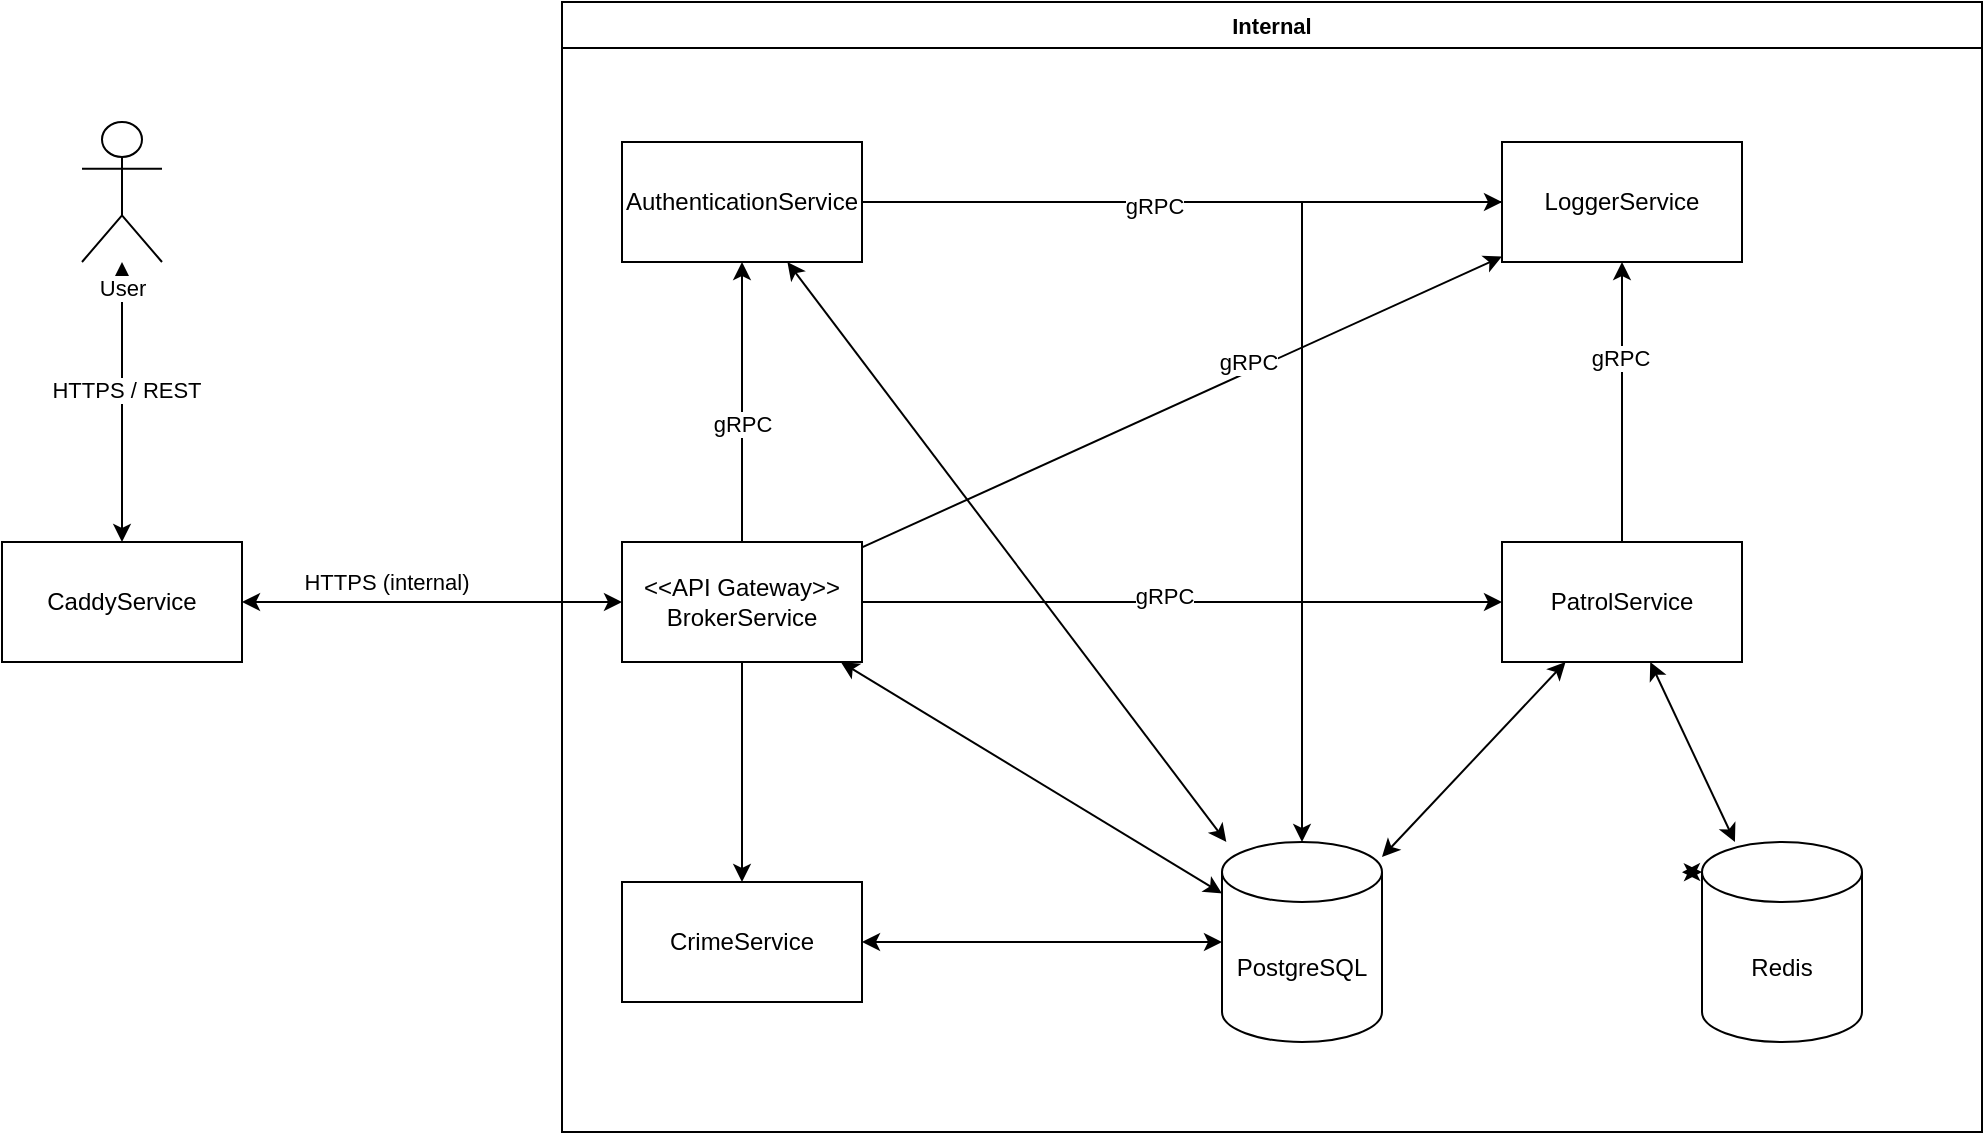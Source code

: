 <mxfile version="28.0.4">
  <diagram name="Page-1" id="XnG-IYgX_L8byGt_gU5g">
    <mxGraphModel dx="1226" dy="1219" grid="1" gridSize="10" guides="1" tooltips="1" connect="1" arrows="1" fold="1" page="1" pageScale="1" pageWidth="1100" pageHeight="850" math="0" shadow="0">
      <root>
        <mxCell id="0" />
        <mxCell id="1" parent="0" />
        <mxCell id="DzNfhPWenCzr4p_PvwjN-20" style="edgeStyle=none;shape=connector;rounded=0;orthogonalLoop=1;jettySize=auto;html=1;strokeColor=default;align=center;verticalAlign=middle;fontFamily=Helvetica;fontSize=11;fontColor=default;labelBackgroundColor=default;startArrow=classic;startFill=1;endArrow=classic;" parent="1" source="DzNfhPWenCzr4p_PvwjN-27" target="DzNfhPWenCzr4p_PvwjN-21" edge="1">
          <mxGeometry relative="1" as="geometry">
            <mxPoint x="-260" y="500" as="targetPoint" />
          </mxGeometry>
        </mxCell>
        <mxCell id="DzNfhPWenCzr4p_PvwjN-22" value="HTTPS / REST" style="edgeLabel;html=1;align=center;verticalAlign=middle;resizable=0;points=[];fontFamily=Helvetica;fontSize=11;fontColor=default;labelBackgroundColor=default;" parent="DzNfhPWenCzr4p_PvwjN-20" vertex="1" connectable="0">
          <mxGeometry x="0.085" y="-2" relative="1" as="geometry">
            <mxPoint as="offset" />
          </mxGeometry>
        </mxCell>
        <mxCell id="DzNfhPWenCzr4p_PvwjN-21" value="User" style="shape=umlActor;verticalLabelPosition=bottom;verticalAlign=top;html=1;outlineConnect=0;fontFamily=Helvetica;fontSize=11;fontColor=default;labelBackgroundColor=default;" parent="1" vertex="1">
          <mxGeometry x="80" y="220" width="40" height="70" as="geometry" />
        </mxCell>
        <mxCell id="DzNfhPWenCzr4p_PvwjN-40" style="edgeStyle=none;shape=connector;rounded=0;orthogonalLoop=1;jettySize=auto;html=1;strokeColor=default;align=center;verticalAlign=middle;fontFamily=Helvetica;fontSize=11;fontColor=default;labelBackgroundColor=default;startArrow=classic;startFill=1;endArrow=classic;" parent="1" source="DzNfhPWenCzr4p_PvwjN-27" target="DzNfhPWenCzr4p_PvwjN-8" edge="1">
          <mxGeometry relative="1" as="geometry" />
        </mxCell>
        <mxCell id="DzNfhPWenCzr4p_PvwjN-41" value="HTTPS (internal)" style="edgeLabel;html=1;align=center;verticalAlign=middle;resizable=0;points=[];fontFamily=Helvetica;fontSize=11;fontColor=default;labelBackgroundColor=default;" parent="DzNfhPWenCzr4p_PvwjN-40" vertex="1" connectable="0">
          <mxGeometry x="-0.504" y="1" relative="1" as="geometry">
            <mxPoint x="25" y="-9" as="offset" />
          </mxGeometry>
        </mxCell>
        <mxCell id="DzNfhPWenCzr4p_PvwjN-27" value="&lt;div&gt;&lt;span style=&quot;background-color: transparent; color: light-dark(rgb(0, 0, 0), rgb(255, 255, 255));&quot;&gt;CaddyService&lt;/span&gt;&lt;/div&gt;" style="rounded=0;whiteSpace=wrap;html=1;" parent="1" vertex="1">
          <mxGeometry x="40" y="430" width="120" height="60" as="geometry" />
        </mxCell>
        <mxCell id="DzNfhPWenCzr4p_PvwjN-32" value="Internal" style="swimlane;whiteSpace=wrap;html=1;fontFamily=Helvetica;fontSize=11;fontColor=default;labelBackgroundColor=default;" parent="1" vertex="1">
          <mxGeometry x="320" y="160" width="710" height="565" as="geometry" />
        </mxCell>
        <mxCell id="DzNfhPWenCzr4p_PvwjN-9" style="shape=connector;rounded=0;orthogonalLoop=1;jettySize=auto;html=1;strokeColor=default;align=center;verticalAlign=middle;fontFamily=Helvetica;fontSize=11;fontColor=default;labelBackgroundColor=default;startArrow=classic;startFill=1;endArrow=classic;" parent="DzNfhPWenCzr4p_PvwjN-32" source="DzNfhPWenCzr4p_PvwjN-1" target="DzNfhPWenCzr4p_PvwjN-8" edge="1">
          <mxGeometry relative="1" as="geometry" />
        </mxCell>
        <mxCell id="DzNfhPWenCzr4p_PvwjN-24" style="edgeStyle=none;shape=connector;rounded=0;orthogonalLoop=1;jettySize=auto;html=1;strokeColor=default;align=center;verticalAlign=middle;fontFamily=Helvetica;fontSize=11;fontColor=default;labelBackgroundColor=default;startArrow=classic;startFill=1;endArrow=classic;" parent="DzNfhPWenCzr4p_PvwjN-32" source="DzNfhPWenCzr4p_PvwjN-1" target="DzNfhPWenCzr4p_PvwjN-14" edge="1">
          <mxGeometry relative="1" as="geometry" />
        </mxCell>
        <mxCell id="DzNfhPWenCzr4p_PvwjN-1" value="PostgreSQL" style="shape=cylinder3;whiteSpace=wrap;html=1;boundedLbl=1;backgroundOutline=1;size=15;" parent="DzNfhPWenCzr4p_PvwjN-32" vertex="1">
          <mxGeometry x="330" y="420" width="80" height="100" as="geometry" />
        </mxCell>
        <mxCell id="DzNfhPWenCzr4p_PvwjN-5" style="rounded=0;orthogonalLoop=1;jettySize=auto;html=1;startArrow=classic;startFill=1;" parent="DzNfhPWenCzr4p_PvwjN-32" source="DzNfhPWenCzr4p_PvwjN-7" target="DzNfhPWenCzr4p_PvwjN-1" edge="1">
          <mxGeometry relative="1" as="geometry">
            <mxPoint x="110" y="50" as="sourcePoint" />
          </mxGeometry>
        </mxCell>
        <mxCell id="DzNfhPWenCzr4p_PvwjN-13" style="edgeStyle=none;shape=connector;rounded=0;orthogonalLoop=1;jettySize=auto;html=1;strokeColor=default;align=center;verticalAlign=middle;fontFamily=Helvetica;fontSize=11;fontColor=default;labelBackgroundColor=default;startArrow=none;startFill=0;endArrow=classic;" parent="DzNfhPWenCzr4p_PvwjN-32" source="DzNfhPWenCzr4p_PvwjN-7" target="DzNfhPWenCzr4p_PvwjN-10" edge="1">
          <mxGeometry relative="1" as="geometry" />
        </mxCell>
        <mxCell id="DzNfhPWenCzr4p_PvwjN-17" value="gRPC" style="edgeLabel;html=1;align=center;verticalAlign=middle;resizable=0;points=[];fontFamily=Helvetica;fontSize=11;fontColor=default;labelBackgroundColor=default;" parent="DzNfhPWenCzr4p_PvwjN-13" vertex="1" connectable="0">
          <mxGeometry x="-0.087" y="-2" relative="1" as="geometry">
            <mxPoint as="offset" />
          </mxGeometry>
        </mxCell>
        <mxCell id="DzNfhPWenCzr4p_PvwjN-7" value="AuthenticationService" style="rounded=0;whiteSpace=wrap;html=1;" parent="DzNfhPWenCzr4p_PvwjN-32" vertex="1">
          <mxGeometry x="30" y="70" width="120" height="60" as="geometry" />
        </mxCell>
        <mxCell id="DzNfhPWenCzr4p_PvwjN-12" style="shape=connector;rounded=0;orthogonalLoop=1;jettySize=auto;html=1;strokeColor=default;align=center;verticalAlign=middle;fontFamily=Helvetica;fontSize=11;fontColor=default;labelBackgroundColor=default;startArrow=none;startFill=0;endArrow=classic;" parent="DzNfhPWenCzr4p_PvwjN-32" source="DzNfhPWenCzr4p_PvwjN-8" target="DzNfhPWenCzr4p_PvwjN-10" edge="1">
          <mxGeometry relative="1" as="geometry" />
        </mxCell>
        <mxCell id="DzNfhPWenCzr4p_PvwjN-18" value="gRPC" style="edgeLabel;html=1;align=center;verticalAlign=middle;resizable=0;points=[];fontFamily=Helvetica;fontSize=11;fontColor=default;labelBackgroundColor=default;" parent="DzNfhPWenCzr4p_PvwjN-12" vertex="1" connectable="0">
          <mxGeometry x="0.211" y="3" relative="1" as="geometry">
            <mxPoint y="-2" as="offset" />
          </mxGeometry>
        </mxCell>
        <mxCell id="DzNfhPWenCzr4p_PvwjN-23" style="edgeStyle=none;shape=connector;rounded=0;orthogonalLoop=1;jettySize=auto;html=1;strokeColor=default;align=center;verticalAlign=middle;fontFamily=Helvetica;fontSize=11;fontColor=default;labelBackgroundColor=default;startArrow=none;startFill=0;endArrow=classic;" parent="DzNfhPWenCzr4p_PvwjN-32" source="DzNfhPWenCzr4p_PvwjN-8" target="DzNfhPWenCzr4p_PvwjN-14" edge="1">
          <mxGeometry relative="1" as="geometry" />
        </mxCell>
        <mxCell id="DzNfhPWenCzr4p_PvwjN-34" style="edgeStyle=none;shape=connector;rounded=0;orthogonalLoop=1;jettySize=auto;html=1;strokeColor=default;align=center;verticalAlign=middle;fontFamily=Helvetica;fontSize=11;fontColor=default;labelBackgroundColor=default;startArrow=none;startFill=0;endArrow=classic;" parent="DzNfhPWenCzr4p_PvwjN-32" source="DzNfhPWenCzr4p_PvwjN-8" target="DzNfhPWenCzr4p_PvwjN-25" edge="1">
          <mxGeometry relative="1" as="geometry" />
        </mxCell>
        <mxCell id="DzNfhPWenCzr4p_PvwjN-37" value="gRPC" style="edgeLabel;html=1;align=center;verticalAlign=middle;resizable=0;points=[];fontFamily=Helvetica;fontSize=11;fontColor=default;labelBackgroundColor=default;" parent="DzNfhPWenCzr4p_PvwjN-34" vertex="1" connectable="0">
          <mxGeometry x="-0.058" y="3" relative="1" as="geometry">
            <mxPoint as="offset" />
          </mxGeometry>
        </mxCell>
        <mxCell id="DzNfhPWenCzr4p_PvwjN-35" style="edgeStyle=none;shape=connector;rounded=0;orthogonalLoop=1;jettySize=auto;html=1;strokeColor=default;align=center;verticalAlign=middle;fontFamily=Helvetica;fontSize=11;fontColor=default;labelBackgroundColor=default;startArrow=none;startFill=0;endArrow=classic;" parent="DzNfhPWenCzr4p_PvwjN-32" source="DzNfhPWenCzr4p_PvwjN-8" target="DzNfhPWenCzr4p_PvwjN-7" edge="1">
          <mxGeometry relative="1" as="geometry" />
        </mxCell>
        <mxCell id="DzNfhPWenCzr4p_PvwjN-36" value="gRPC" style="edgeLabel;html=1;align=center;verticalAlign=middle;resizable=0;points=[];fontFamily=Helvetica;fontSize=11;fontColor=default;labelBackgroundColor=default;" parent="DzNfhPWenCzr4p_PvwjN-35" vertex="1" connectable="0">
          <mxGeometry x="-0.151" relative="1" as="geometry">
            <mxPoint as="offset" />
          </mxGeometry>
        </mxCell>
        <mxCell id="DzNfhPWenCzr4p_PvwjN-8" value="&lt;div&gt;&amp;lt;&amp;lt;API Gateway&amp;gt;&amp;gt;&lt;/div&gt;BrokerService" style="rounded=0;whiteSpace=wrap;html=1;" parent="DzNfhPWenCzr4p_PvwjN-32" vertex="1">
          <mxGeometry x="30" y="270" width="120" height="60" as="geometry" />
        </mxCell>
        <mxCell id="z60ils4tsBP9avSa6V37-1" style="edgeStyle=orthogonalEdgeStyle;rounded=0;orthogonalLoop=1;jettySize=auto;html=1;" edge="1" parent="DzNfhPWenCzr4p_PvwjN-32" source="DzNfhPWenCzr4p_PvwjN-10" target="DzNfhPWenCzr4p_PvwjN-1">
          <mxGeometry relative="1" as="geometry" />
        </mxCell>
        <mxCell id="DzNfhPWenCzr4p_PvwjN-10" value="LoggerService" style="rounded=0;whiteSpace=wrap;html=1;" parent="DzNfhPWenCzr4p_PvwjN-32" vertex="1">
          <mxGeometry x="470" y="70" width="120" height="60" as="geometry" />
        </mxCell>
        <mxCell id="DzNfhPWenCzr4p_PvwjN-14" value="CrimeService" style="rounded=0;whiteSpace=wrap;html=1;" parent="DzNfhPWenCzr4p_PvwjN-32" vertex="1">
          <mxGeometry x="30" y="440" width="120" height="60" as="geometry" />
        </mxCell>
        <mxCell id="DzNfhPWenCzr4p_PvwjN-29" style="edgeStyle=none;shape=connector;rounded=0;orthogonalLoop=1;jettySize=auto;html=1;strokeColor=default;align=center;verticalAlign=middle;fontFamily=Helvetica;fontSize=11;fontColor=default;labelBackgroundColor=default;startArrow=classic;startFill=1;endArrow=classic;" parent="DzNfhPWenCzr4p_PvwjN-32" source="DzNfhPWenCzr4p_PvwjN-25" target="DzNfhPWenCzr4p_PvwjN-28" edge="1">
          <mxGeometry relative="1" as="geometry" />
        </mxCell>
        <mxCell id="DzNfhPWenCzr4p_PvwjN-30" style="edgeStyle=none;shape=connector;rounded=0;orthogonalLoop=1;jettySize=auto;html=1;strokeColor=default;align=center;verticalAlign=middle;fontFamily=Helvetica;fontSize=11;fontColor=default;labelBackgroundColor=default;startArrow=none;startFill=0;endArrow=classic;" parent="DzNfhPWenCzr4p_PvwjN-32" source="DzNfhPWenCzr4p_PvwjN-25" target="DzNfhPWenCzr4p_PvwjN-10" edge="1">
          <mxGeometry relative="1" as="geometry" />
        </mxCell>
        <mxCell id="DzNfhPWenCzr4p_PvwjN-39" value="gRPC" style="edgeLabel;html=1;align=center;verticalAlign=middle;resizable=0;points=[];fontFamily=Helvetica;fontSize=11;fontColor=default;labelBackgroundColor=default;" parent="DzNfhPWenCzr4p_PvwjN-30" vertex="1" connectable="0">
          <mxGeometry x="0.315" y="1" relative="1" as="geometry">
            <mxPoint as="offset" />
          </mxGeometry>
        </mxCell>
        <mxCell id="DzNfhPWenCzr4p_PvwjN-25" value="PatrolService" style="rounded=0;whiteSpace=wrap;html=1;" parent="DzNfhPWenCzr4p_PvwjN-32" vertex="1">
          <mxGeometry x="470" y="270" width="120" height="60" as="geometry" />
        </mxCell>
        <mxCell id="DzNfhPWenCzr4p_PvwjN-38" style="edgeStyle=none;shape=connector;rounded=0;orthogonalLoop=1;jettySize=auto;html=1;exitX=0;exitY=0;exitDx=0;exitDy=15;exitPerimeter=0;strokeColor=default;align=center;verticalAlign=middle;fontFamily=Helvetica;fontSize=11;fontColor=default;labelBackgroundColor=default;startArrow=classic;startFill=1;endArrow=classic;" parent="DzNfhPWenCzr4p_PvwjN-32" source="DzNfhPWenCzr4p_PvwjN-28" edge="1">
          <mxGeometry relative="1" as="geometry">
            <mxPoint x="560" y="435.091" as="targetPoint" />
          </mxGeometry>
        </mxCell>
        <mxCell id="DzNfhPWenCzr4p_PvwjN-28" value="Redis" style="shape=cylinder3;whiteSpace=wrap;html=1;boundedLbl=1;backgroundOutline=1;size=15;" parent="DzNfhPWenCzr4p_PvwjN-32" vertex="1">
          <mxGeometry x="570" y="420" width="80" height="100" as="geometry" />
        </mxCell>
        <mxCell id="EmTECYPvJh-TvfG0HFoI-2" style="edgeStyle=none;shape=connector;rounded=0;orthogonalLoop=1;jettySize=auto;html=1;strokeColor=default;align=center;verticalAlign=middle;fontFamily=Helvetica;fontSize=11;fontColor=default;labelBackgroundColor=default;startArrow=classic;startFill=1;endArrow=classic;" parent="DzNfhPWenCzr4p_PvwjN-32" source="DzNfhPWenCzr4p_PvwjN-25" target="DzNfhPWenCzr4p_PvwjN-1" edge="1">
          <mxGeometry relative="1" as="geometry">
            <mxPoint x="580" y="400" as="sourcePoint" />
            <mxPoint x="622" y="490" as="targetPoint" />
          </mxGeometry>
        </mxCell>
      </root>
    </mxGraphModel>
  </diagram>
</mxfile>
